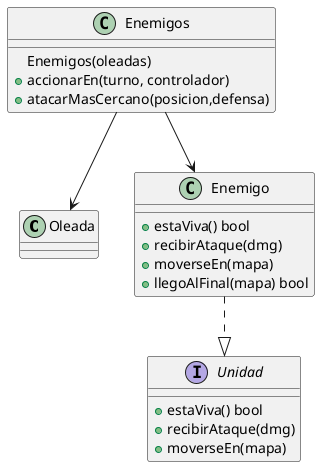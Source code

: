 @startuml

class Oleada{

}


class Enemigos{
    Enemigos(oleadas)
    + accionarEn(turno, controlador)
    + atacarMasCercano(posicion,defensa)
}

interface Unidad{
    + estaViva() bool
    + recibirAtaque(dmg)
    + moverseEn(mapa)
}

class Enemigo{
    + estaViva() bool
    + recibirAtaque(dmg)
    + moverseEn(mapa)
    + llegoAlFinal(mapa) bool
}

Enemigos --> Enemigo
Enemigo ..|> Unidad
Enemigos --> Oleada

@enduml